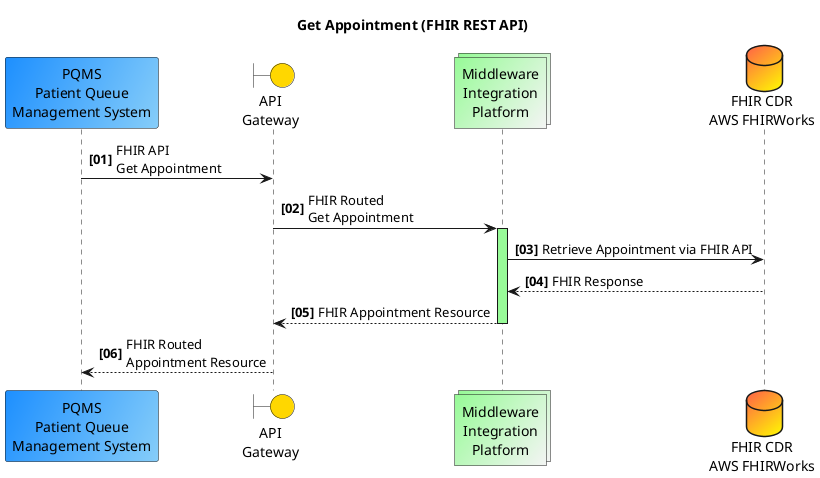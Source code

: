 @startuml
!pragma teoz true

'https://plantuml.com/sequence-diagram
skinparam actorStyle awesome

autonumber "<b>[00]"
Participant "PQMS\nPatient Queue\nManagement System" as p #dodgerblue/lightskyblue
Boundary "API\nGateway" as a #gold
Collections "Middleware\nIntegration\nPlatform" as m #palegreen/whitesmoke
Database "FHIR CDR\nAWS FHIRWorks" as w #tomato/yellow

title Get Appointment (FHIR REST API)
p -> a: FHIR API\nGet Appointment
a-> m++ #palegreen: FHIR Routed\nGet Appointment
m -> w: Retrieve Appointment via FHIR API
w--> m: FHIR Response
return FHIR Appointment Resource
a--> p: FHIR Routed\nAppointment Resource
@enduml

